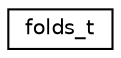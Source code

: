 digraph "Graphical Class Hierarchy"
{
 // INTERACTIVE_SVG=YES
 // LATEX_PDF_SIZE
  edge [fontname="Helvetica",fontsize="10",labelfontname="Helvetica",labelfontsize="10"];
  node [fontname="Helvetica",fontsize="10",shape=record];
  rankdir="LR";
  Node0 [label="folds_t",height=0.2,width=0.4,color="black", fillcolor="white", style="filled",URL="$structfolds__t.html",tooltip=" "];
}
